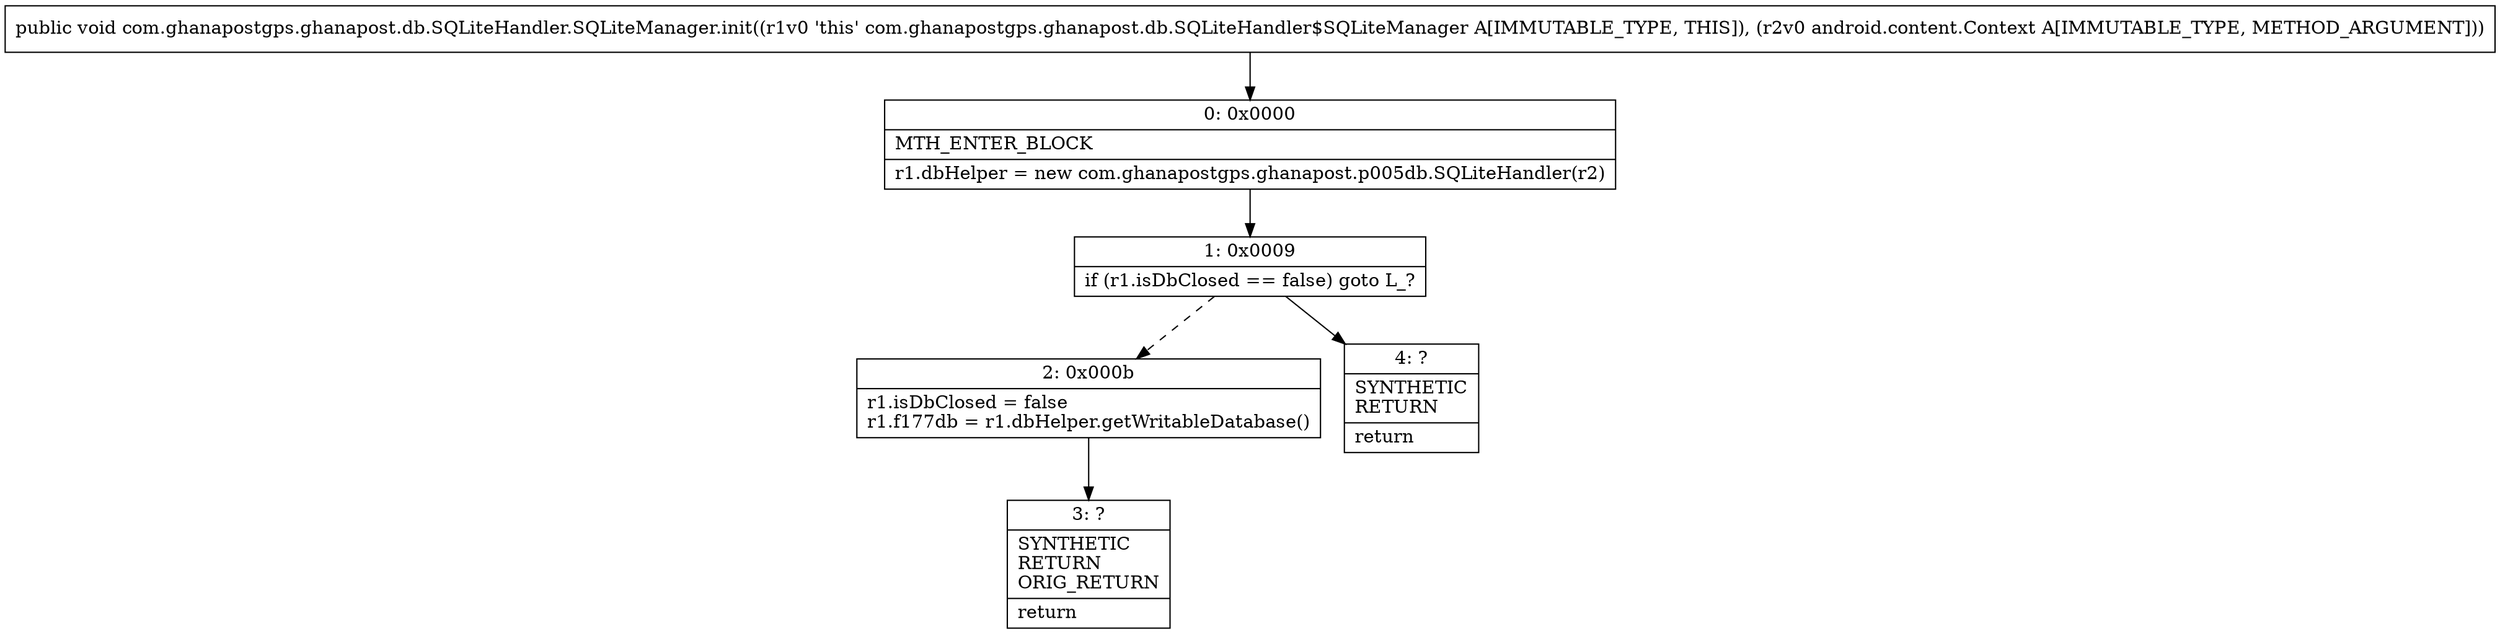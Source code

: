 digraph "CFG forcom.ghanapostgps.ghanapost.db.SQLiteHandler.SQLiteManager.init(Landroid\/content\/Context;)V" {
Node_0 [shape=record,label="{0\:\ 0x0000|MTH_ENTER_BLOCK\l|r1.dbHelper = new com.ghanapostgps.ghanapost.p005db.SQLiteHandler(r2)\l}"];
Node_1 [shape=record,label="{1\:\ 0x0009|if (r1.isDbClosed == false) goto L_?\l}"];
Node_2 [shape=record,label="{2\:\ 0x000b|r1.isDbClosed = false\lr1.f177db = r1.dbHelper.getWritableDatabase()\l}"];
Node_3 [shape=record,label="{3\:\ ?|SYNTHETIC\lRETURN\lORIG_RETURN\l|return\l}"];
Node_4 [shape=record,label="{4\:\ ?|SYNTHETIC\lRETURN\l|return\l}"];
MethodNode[shape=record,label="{public void com.ghanapostgps.ghanapost.db.SQLiteHandler.SQLiteManager.init((r1v0 'this' com.ghanapostgps.ghanapost.db.SQLiteHandler$SQLiteManager A[IMMUTABLE_TYPE, THIS]), (r2v0 android.content.Context A[IMMUTABLE_TYPE, METHOD_ARGUMENT])) }"];
MethodNode -> Node_0;
Node_0 -> Node_1;
Node_1 -> Node_2[style=dashed];
Node_1 -> Node_4;
Node_2 -> Node_3;
}

